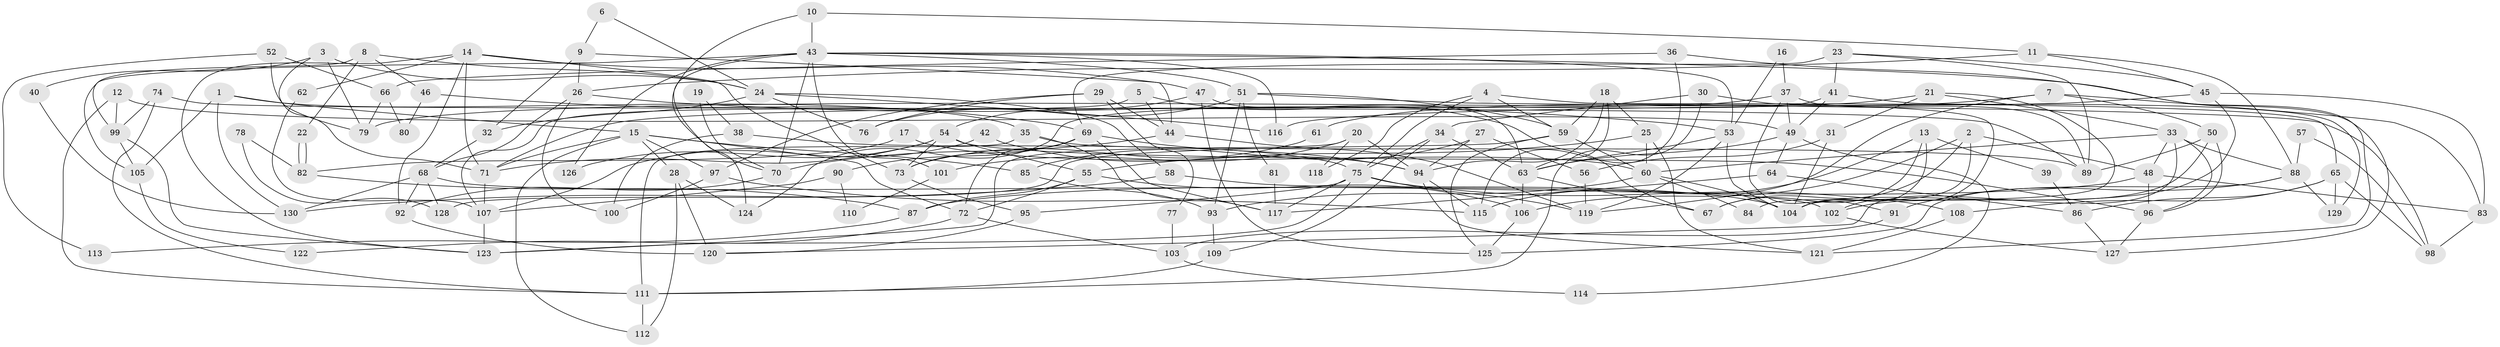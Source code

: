 // coarse degree distribution, {6: 0.125, 4: 0.2125, 5: 0.1625, 2: 0.1125, 7: 0.1125, 9: 0.0625, 3: 0.125, 8: 0.05, 11: 0.0125, 10: 0.025}
// Generated by graph-tools (version 1.1) at 2025/24/03/03/25 07:24:04]
// undirected, 130 vertices, 260 edges
graph export_dot {
graph [start="1"]
  node [color=gray90,style=filled];
  1;
  2;
  3;
  4;
  5;
  6;
  7;
  8;
  9;
  10;
  11;
  12;
  13;
  14;
  15;
  16;
  17;
  18;
  19;
  20;
  21;
  22;
  23;
  24;
  25;
  26;
  27;
  28;
  29;
  30;
  31;
  32;
  33;
  34;
  35;
  36;
  37;
  38;
  39;
  40;
  41;
  42;
  43;
  44;
  45;
  46;
  47;
  48;
  49;
  50;
  51;
  52;
  53;
  54;
  55;
  56;
  57;
  58;
  59;
  60;
  61;
  62;
  63;
  64;
  65;
  66;
  67;
  68;
  69;
  70;
  71;
  72;
  73;
  74;
  75;
  76;
  77;
  78;
  79;
  80;
  81;
  82;
  83;
  84;
  85;
  86;
  87;
  88;
  89;
  90;
  91;
  92;
  93;
  94;
  95;
  96;
  97;
  98;
  99;
  100;
  101;
  102;
  103;
  104;
  105;
  106;
  107;
  108;
  109;
  110;
  111;
  112;
  113;
  114;
  115;
  116;
  117;
  118;
  119;
  120;
  121;
  122;
  123;
  124;
  125;
  126;
  127;
  128;
  129;
  130;
  1 -- 35;
  1 -- 15;
  1 -- 105;
  1 -- 130;
  2 -- 106;
  2 -- 67;
  2 -- 48;
  2 -- 84;
  3 -- 24;
  3 -- 71;
  3 -- 40;
  3 -- 79;
  4 -- 65;
  4 -- 75;
  4 -- 59;
  4 -- 118;
  5 -- 107;
  5 -- 44;
  5 -- 67;
  6 -- 24;
  6 -- 9;
  7 -- 50;
  7 -- 83;
  7 -- 61;
  7 -- 119;
  8 -- 24;
  8 -- 99;
  8 -- 22;
  8 -- 46;
  9 -- 32;
  9 -- 26;
  9 -- 44;
  10 -- 70;
  10 -- 43;
  10 -- 11;
  11 -- 45;
  11 -- 26;
  11 -- 88;
  12 -- 111;
  12 -- 49;
  12 -- 99;
  13 -- 67;
  13 -- 104;
  13 -- 39;
  13 -- 115;
  14 -- 73;
  14 -- 47;
  14 -- 62;
  14 -- 71;
  14 -- 92;
  14 -- 123;
  15 -- 71;
  15 -- 28;
  15 -- 72;
  15 -- 85;
  15 -- 97;
  15 -- 112;
  16 -- 37;
  16 -- 53;
  17 -- 60;
  17 -- 82;
  18 -- 59;
  18 -- 94;
  18 -- 25;
  18 -- 63;
  19 -- 70;
  19 -- 38;
  20 -- 94;
  20 -- 123;
  20 -- 101;
  20 -- 118;
  21 -- 104;
  21 -- 33;
  21 -- 31;
  21 -- 79;
  22 -- 82;
  22 -- 82;
  23 -- 69;
  23 -- 41;
  23 -- 45;
  23 -- 89;
  24 -- 116;
  24 -- 58;
  24 -- 32;
  24 -- 76;
  25 -- 60;
  25 -- 55;
  25 -- 121;
  26 -- 53;
  26 -- 68;
  26 -- 100;
  27 -- 56;
  27 -- 85;
  27 -- 94;
  28 -- 124;
  28 -- 120;
  28 -- 112;
  29 -- 44;
  29 -- 76;
  29 -- 77;
  29 -- 97;
  30 -- 111;
  30 -- 34;
  30 -- 102;
  31 -- 104;
  31 -- 56;
  32 -- 68;
  33 -- 60;
  33 -- 96;
  33 -- 48;
  33 -- 88;
  33 -- 120;
  34 -- 75;
  34 -- 63;
  34 -- 109;
  35 -- 111;
  35 -- 117;
  35 -- 89;
  36 -- 121;
  36 -- 115;
  36 -- 66;
  37 -- 71;
  37 -- 89;
  37 -- 49;
  37 -- 91;
  38 -- 100;
  38 -- 75;
  39 -- 86;
  40 -- 130;
  41 -- 49;
  41 -- 129;
  41 -- 124;
  42 -- 107;
  42 -- 94;
  43 -- 127;
  43 -- 53;
  43 -- 51;
  43 -- 70;
  43 -- 101;
  43 -- 105;
  43 -- 116;
  43 -- 124;
  43 -- 126;
  44 -- 70;
  44 -- 119;
  45 -- 102;
  45 -- 83;
  45 -- 116;
  46 -- 69;
  46 -- 80;
  47 -- 125;
  47 -- 54;
  47 -- 63;
  48 -- 83;
  48 -- 87;
  48 -- 96;
  49 -- 63;
  49 -- 64;
  49 -- 114;
  50 -- 89;
  50 -- 96;
  50 -- 104;
  51 -- 93;
  51 -- 59;
  51 -- 76;
  51 -- 81;
  51 -- 98;
  52 -- 66;
  52 -- 79;
  52 -- 113;
  53 -- 63;
  53 -- 119;
  53 -- 104;
  54 -- 96;
  54 -- 55;
  54 -- 71;
  54 -- 73;
  54 -- 126;
  55 -- 106;
  55 -- 72;
  55 -- 87;
  56 -- 119;
  57 -- 88;
  57 -- 98;
  58 -- 104;
  58 -- 130;
  59 -- 60;
  59 -- 125;
  59 -- 128;
  60 -- 104;
  60 -- 84;
  60 -- 93;
  61 -- 73;
  62 -- 107;
  63 -- 67;
  63 -- 106;
  64 -- 117;
  64 -- 86;
  65 -- 98;
  65 -- 108;
  65 -- 86;
  65 -- 129;
  66 -- 79;
  66 -- 80;
  68 -- 92;
  68 -- 102;
  68 -- 128;
  68 -- 130;
  69 -- 72;
  69 -- 94;
  69 -- 73;
  69 -- 90;
  69 -- 117;
  70 -- 92;
  71 -- 107;
  72 -- 103;
  72 -- 122;
  73 -- 95;
  74 -- 89;
  74 -- 99;
  74 -- 111;
  75 -- 119;
  75 -- 123;
  75 -- 95;
  75 -- 108;
  75 -- 117;
  77 -- 103;
  78 -- 128;
  78 -- 82;
  81 -- 117;
  82 -- 87;
  83 -- 98;
  85 -- 93;
  86 -- 127;
  87 -- 113;
  88 -- 91;
  88 -- 125;
  88 -- 129;
  90 -- 107;
  90 -- 110;
  91 -- 103;
  92 -- 120;
  93 -- 109;
  94 -- 115;
  94 -- 121;
  95 -- 120;
  96 -- 127;
  97 -- 100;
  97 -- 115;
  99 -- 105;
  99 -- 123;
  101 -- 110;
  102 -- 127;
  103 -- 114;
  105 -- 122;
  106 -- 125;
  107 -- 123;
  108 -- 121;
  109 -- 111;
  111 -- 112;
}
